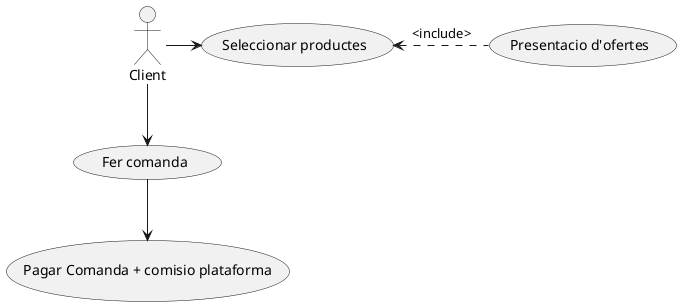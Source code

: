 @startuml
actor Client 

Client -> (Seleccionar productes)
(Seleccionar productes) <. (Presentacio d'ofertes) : <include>
Client -Down-> (Fer comanda)


(Fer comanda)-->(Pagar Comanda + comisio plataforma)
@enduml
